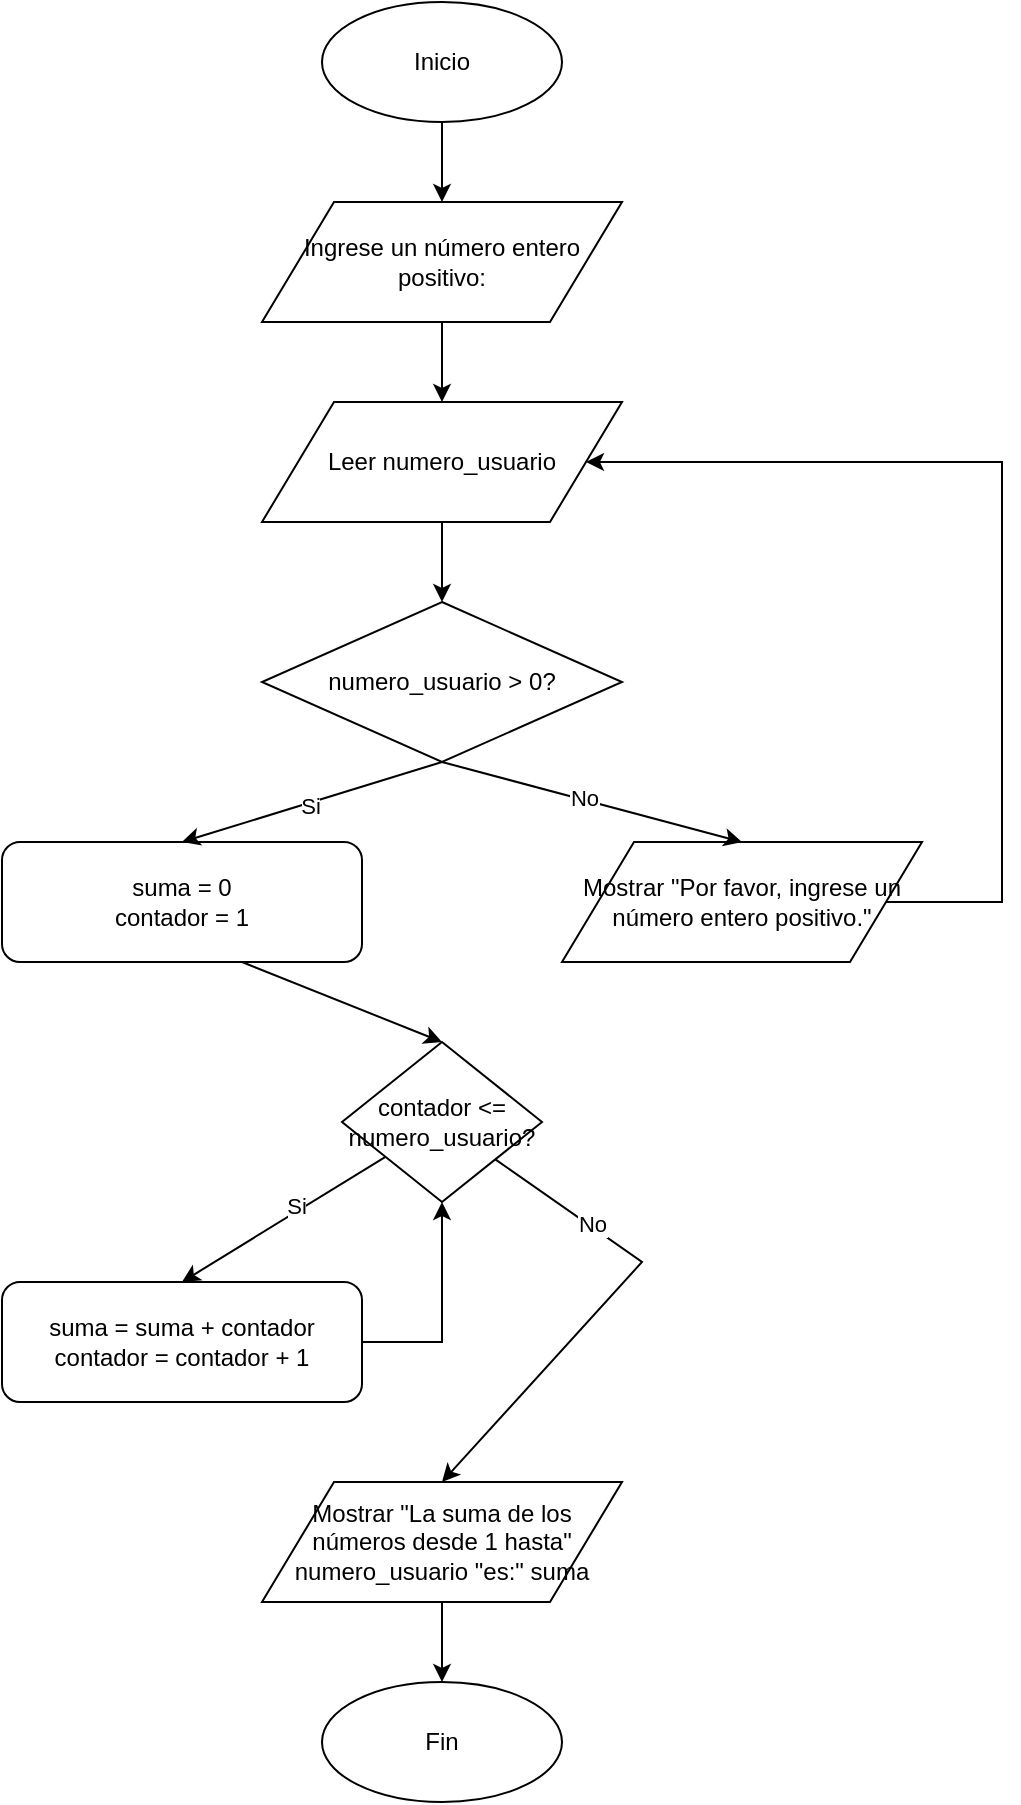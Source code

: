 <mxfile version="26.0.16">
  <diagram name="Página-1" id="your_diagram_id">
    <mxGraphModel dx="2614" dy="961" grid="1" gridSize="10" guides="1" tooltips="1" connect="1" arrows="1" fold="1" page="1" pageScale="1" pageWidth="827" pageHeight="1169" math="0" shadow="0">
      <root>
        <mxCell id="0" />
        <mxCell id="1" parent="0" />
        <mxCell id="2" value="Inicio" style="ellipse;whiteSpace=wrap;html=1;" parent="1" vertex="1">
          <mxGeometry x="360" y="40" width="120" height="60" as="geometry" />
        </mxCell>
        <mxCell id="3" value="Ingrese un número entero positivo:" style="shape=parallelogram;perimeter=parallelogramPerimeter;whiteSpace=wrap;html=1;align=center;verticalAlign=middle;" parent="1" vertex="1">
          <mxGeometry x="330" y="140" width="180" height="60" as="geometry" />
        </mxCell>
        <mxCell id="4" value="Leer numero_usuario" style="shape=parallelogram;perimeter=parallelogramPerimeter;whiteSpace=wrap;html=1;align=center;verticalAlign=middle;" parent="1" vertex="1">
          <mxGeometry x="330" y="240" width="180" height="60" as="geometry" />
        </mxCell>
        <mxCell id="5" value="numero_usuario &gt; 0?" style="rhombus;whiteSpace=wrap;html=1;align=center;verticalAlign=middle;" parent="1" vertex="1">
          <mxGeometry x="330" y="340" width="180" height="80" as="geometry" />
        </mxCell>
        <mxCell id="6" value="suma = 0&#xa;contador = 1" style="rounded=1;whiteSpace=wrap;html=1;align=center;verticalAlign=middle;" parent="1" vertex="1">
          <mxGeometry x="200" y="460" width="180" height="60" as="geometry" />
        </mxCell>
        <mxCell id="7" value="contador &lt;= numero_usuario?" style="rhombus;whiteSpace=wrap;html=1;align=center;verticalAlign=middle;" parent="1" vertex="1">
          <mxGeometry x="370" y="560" width="100" height="80" as="geometry" />
        </mxCell>
        <mxCell id="pQRybAKlzDuXSkNiodSb-29" style="edgeStyle=orthogonalEdgeStyle;rounded=0;orthogonalLoop=1;jettySize=auto;html=1;" edge="1" parent="1" source="8" target="7">
          <mxGeometry relative="1" as="geometry">
            <Array as="points">
              <mxPoint x="420" y="710" />
            </Array>
          </mxGeometry>
        </mxCell>
        <mxCell id="8" value="suma = suma + contador&#xa;contador = contador + 1" style="rounded=1;whiteSpace=wrap;html=1;align=center;verticalAlign=middle;" parent="1" vertex="1">
          <mxGeometry x="200" y="680" width="180" height="60" as="geometry" />
        </mxCell>
        <mxCell id="9" value="Mostrar &quot;La suma de los números desde 1 hasta&quot; numero_usuario &quot;es:&quot; suma" style="shape=parallelogram;perimeter=parallelogramPerimeter;whiteSpace=wrap;html=1;align=center;verticalAlign=middle;" parent="1" vertex="1">
          <mxGeometry x="330" y="780" width="180" height="60" as="geometry" />
        </mxCell>
        <mxCell id="pQRybAKlzDuXSkNiodSb-34" style="edgeStyle=orthogonalEdgeStyle;rounded=0;orthogonalLoop=1;jettySize=auto;html=1;" edge="1" parent="1" source="10" target="4">
          <mxGeometry relative="1" as="geometry">
            <Array as="points">
              <mxPoint x="700" y="490" />
              <mxPoint x="700" y="270" />
            </Array>
          </mxGeometry>
        </mxCell>
        <mxCell id="10" value="Mostrar &quot;Por favor, ingrese un número entero positivo.&quot;" style="shape=parallelogram;perimeter=parallelogramPerimeter;whiteSpace=wrap;html=1;align=center;verticalAlign=middle;" parent="1" vertex="1">
          <mxGeometry x="480" y="460" width="180" height="60" as="geometry" />
        </mxCell>
        <mxCell id="11" value="Fin" style="ellipse;whiteSpace=wrap;html=1;" parent="1" vertex="1">
          <mxGeometry x="360" y="880" width="120" height="60" as="geometry" />
        </mxCell>
        <mxCell id="12" value="" style="endArrow=classic;html=1;rounded=0;entryX=0.5;entryY=0;entryDx=0;entryDy=0;" parent="1" target="3" edge="1">
          <mxGeometry width="50" height="50" relative="1" as="geometry">
            <mxPoint x="420" y="100" as="sourcePoint" />
            <mxPoint x="470" y="50" as="targetPoint" />
          </mxGeometry>
        </mxCell>
        <mxCell id="13" value="" style="endArrow=classic;html=1;rounded=0;entryX=0.5;entryY=0;entryDx=0;entryDy=0;" parent="1" target="4" edge="1">
          <mxGeometry width="50" height="50" relative="1" as="geometry">
            <mxPoint x="420" y="200" as="sourcePoint" />
            <mxPoint x="470" y="150" as="targetPoint" />
          </mxGeometry>
        </mxCell>
        <mxCell id="14" value="" style="endArrow=classic;html=1;rounded=0;entryX=0.5;entryY=0;entryDx=0;entryDy=0;" parent="1" target="5" edge="1">
          <mxGeometry width="50" height="50" relative="1" as="geometry">
            <mxPoint x="420" y="300" as="sourcePoint" />
            <mxPoint x="470" y="250" as="targetPoint" />
          </mxGeometry>
        </mxCell>
        <mxCell id="15" value="Si" style="text;html=1;align=center;verticalAlign=middle;resizable=0;points=[];autosize=1;strokeColor=none;fillColor=none;" parent="1" vertex="1" edge="14">
          <mxGeometry x="390" y="420" width="30" height="20" as="geometry" />
        </mxCell>
        <mxCell id="16" value="No" style="text;html=1;align=center;verticalAlign=middle;resizable=0;points=[];autosize=1;strokeColor=none;fillColor=none;" parent="1" vertex="1" edge="14">
          <mxGeometry x="440" y="420" width="30" height="20" as="geometry" />
        </mxCell>
        <mxCell id="17" value="" style="endArrow=classic;html=1;rounded=0;entryX=0.5;entryY=0;entryDx=0;entryDy=0;" parent="1" target="6" edge="1">
          <mxGeometry width="50" height="50" relative="1" as="geometry">
            <mxPoint x="420" y="420" as="sourcePoint" />
            <mxPoint x="320" y="440" as="targetPoint" />
          </mxGeometry>
        </mxCell>
        <mxCell id="pQRybAKlzDuXSkNiodSb-32" value="Si" style="edgeLabel;html=1;align=center;verticalAlign=middle;resizable=0;points=[];" vertex="1" connectable="0" parent="17">
          <mxGeometry x="0.032" y="1" relative="1" as="geometry">
            <mxPoint as="offset" />
          </mxGeometry>
        </mxCell>
        <mxCell id="18" value="" style="endArrow=classic;html=1;rounded=0;entryX=0.5;entryY=0;entryDx=0;entryDy=0;" parent="1" target="7" edge="1">
          <mxGeometry width="50" height="50" relative="1" as="geometry">
            <mxPoint x="320" y="520" as="sourcePoint" />
            <mxPoint x="470" y="570" as="targetPoint" />
          </mxGeometry>
        </mxCell>
        <mxCell id="19" value="Si" style="text;html=1;align=center;verticalAlign=middle;resizable=0;points=[];autosize=1;strokeColor=none;fillColor=none;" parent="1" vertex="1" edge="18">
          <mxGeometry x="390" y="620" width="30" height="20" as="geometry" />
        </mxCell>
        <mxCell id="20" value="No" style="text;html=1;align=center;verticalAlign=middle;resizable=0;points=[];autosize=1;strokeColor=none;fillColor=none;" parent="1" vertex="1" edge="18">
          <mxGeometry x="440" y="620" width="30" height="20" as="geometry" />
        </mxCell>
        <mxCell id="21" value="" style="endArrow=classic;html=1;rounded=0;entryX=0.5;entryY=0;entryDx=0;entryDy=0;" parent="1" target="8" edge="1" source="7">
          <mxGeometry width="50" height="50" relative="1" as="geometry">
            <mxPoint x="420" y="620" as="sourcePoint" />
            <mxPoint x="320" y="640" as="targetPoint" />
          </mxGeometry>
        </mxCell>
        <mxCell id="pQRybAKlzDuXSkNiodSb-31" value="Si" style="edgeLabel;html=1;align=center;verticalAlign=middle;resizable=0;points=[];" vertex="1" connectable="0" parent="21">
          <mxGeometry x="-0.137" y="-3" relative="1" as="geometry">
            <mxPoint as="offset" />
          </mxGeometry>
        </mxCell>
        <mxCell id="23" value="" style="endArrow=classic;html=1;rounded=0;entryX=0.5;entryY=0;entryDx=0;entryDy=0;" parent="1" target="9" edge="1" source="7">
          <mxGeometry width="50" height="50" relative="1" as="geometry">
            <mxPoint x="420" y="740" as="sourcePoint" />
            <mxPoint x="470" y="690" as="targetPoint" />
            <Array as="points">
              <mxPoint x="520" y="670" />
            </Array>
          </mxGeometry>
        </mxCell>
        <mxCell id="pQRybAKlzDuXSkNiodSb-30" value="No" style="edgeLabel;html=1;align=center;verticalAlign=middle;resizable=0;points=[];" vertex="1" connectable="0" parent="23">
          <mxGeometry x="-0.517" y="1" relative="1" as="geometry">
            <mxPoint as="offset" />
          </mxGeometry>
        </mxCell>
        <mxCell id="24" value="" style="endArrow=classic;html=1;rounded=0;entryX=0.5;entryY=0;entryDx=0;entryDy=0;" parent="1" target="10" edge="1">
          <mxGeometry width="50" height="50" relative="1" as="geometry">
            <mxPoint x="420" y="420" as="sourcePoint" />
            <mxPoint x="520" y="440" as="targetPoint" />
          </mxGeometry>
        </mxCell>
        <mxCell id="pQRybAKlzDuXSkNiodSb-33" value="No" style="edgeLabel;html=1;align=center;verticalAlign=middle;resizable=0;points=[];" vertex="1" connectable="0" parent="24">
          <mxGeometry x="-0.065" y="1" relative="1" as="geometry">
            <mxPoint as="offset" />
          </mxGeometry>
        </mxCell>
        <mxCell id="25" value="" style="endArrow=classic;html=1;rounded=0;entryX=0.5;entryY=0;entryDx=0;entryDy=0;" parent="1" target="11" edge="1">
          <mxGeometry width="50" height="50" relative="1" as="geometry">
            <mxPoint x="420" y="840" as="sourcePoint" />
            <mxPoint x="470" y="790" as="targetPoint" />
          </mxGeometry>
        </mxCell>
      </root>
    </mxGraphModel>
  </diagram>
</mxfile>
